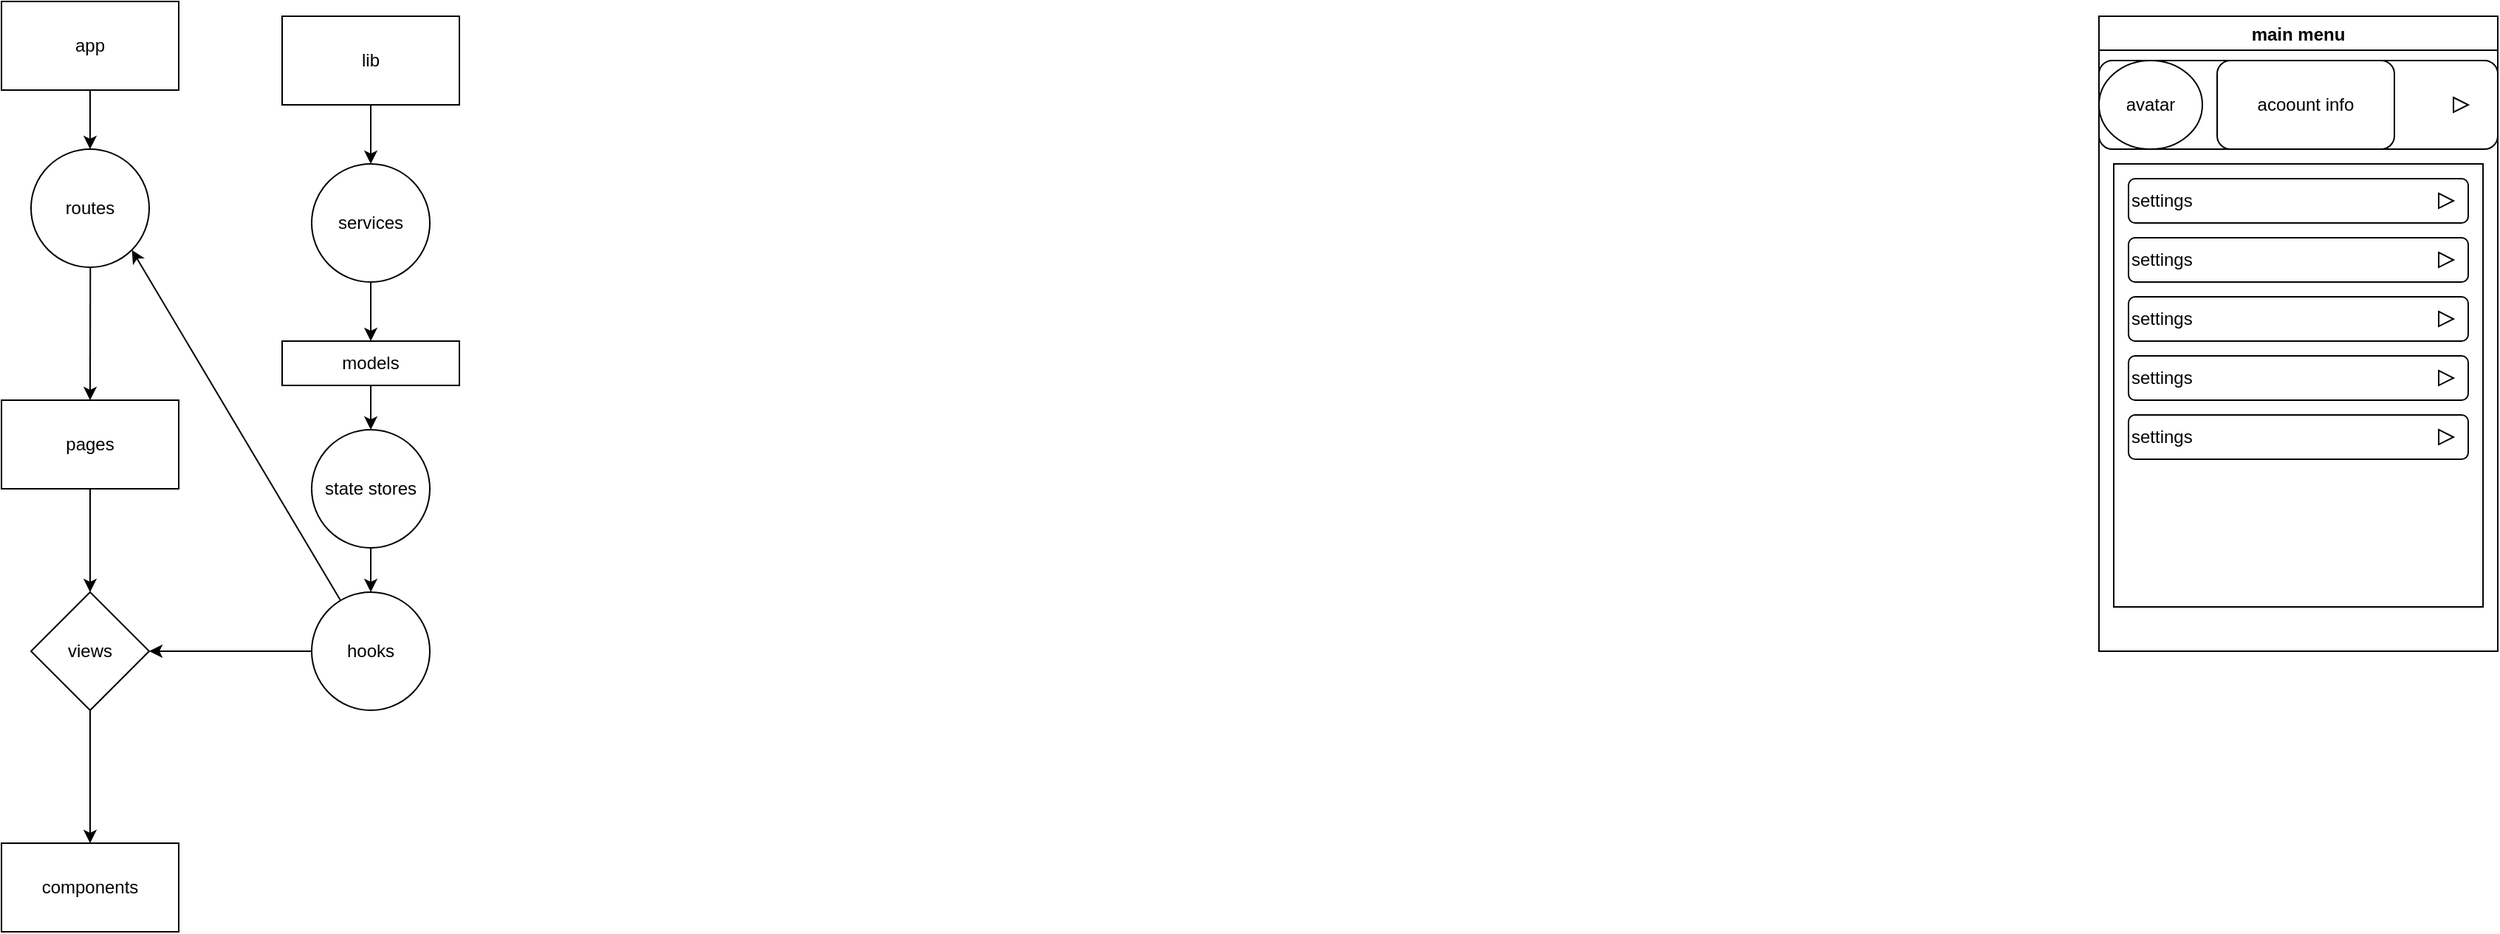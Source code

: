 <mxfile>
    <diagram id="nUYjNkuyurK-PycUt32I" name="Page-1">
        <mxGraphModel dx="388" dy="349" grid="1" gridSize="10" guides="1" tooltips="1" connect="1" arrows="1" fold="1" page="1" pageScale="1" pageWidth="850" pageHeight="1100" math="0" shadow="0">
            <root>
                <mxCell id="0"/>
                <mxCell id="1" parent="0"/>
                <mxCell id="3" style="edgeStyle=none;html=1;" parent="1" source="2" edge="1">
                    <mxGeometry relative="1" as="geometry">
                        <mxPoint x="180" y="160" as="targetPoint"/>
                    </mxGeometry>
                </mxCell>
                <mxCell id="2" value="app" style="rounded=0;whiteSpace=wrap;html=1;" parent="1" vertex="1">
                    <mxGeometry x="120" y="60" width="120" height="60" as="geometry"/>
                </mxCell>
                <mxCell id="6" value="" style="edgeStyle=none;html=1;" parent="1" source="4" target="5" edge="1">
                    <mxGeometry relative="1" as="geometry"/>
                </mxCell>
                <mxCell id="4" value="routes" style="ellipse;whiteSpace=wrap;html=1;aspect=fixed;" parent="1" vertex="1">
                    <mxGeometry x="140" y="160" width="80" height="80" as="geometry"/>
                </mxCell>
                <mxCell id="8" value="" style="edgeStyle=none;html=1;" parent="1" source="5" target="7" edge="1">
                    <mxGeometry relative="1" as="geometry"/>
                </mxCell>
                <mxCell id="5" value="pages" style="whiteSpace=wrap;html=1;" parent="1" vertex="1">
                    <mxGeometry x="120" y="330" width="120" height="60" as="geometry"/>
                </mxCell>
                <mxCell id="10" value="" style="edgeStyle=none;html=1;" parent="1" source="7" target="9" edge="1">
                    <mxGeometry relative="1" as="geometry"/>
                </mxCell>
                <mxCell id="7" value="views" style="rhombus;whiteSpace=wrap;html=1;" parent="1" vertex="1">
                    <mxGeometry x="140" y="460" width="80" height="80" as="geometry"/>
                </mxCell>
                <mxCell id="9" value="components" style="whiteSpace=wrap;html=1;" parent="1" vertex="1">
                    <mxGeometry x="120" y="630" width="120" height="60" as="geometry"/>
                </mxCell>
                <mxCell id="22" style="edgeStyle=none;html=1;entryX=1;entryY=0.5;entryDx=0;entryDy=0;" parent="1" source="11" target="7" edge="1">
                    <mxGeometry relative="1" as="geometry">
                        <mxPoint x="202.222" y="387.778" as="targetPoint"/>
                    </mxGeometry>
                </mxCell>
                <mxCell id="25" style="edgeStyle=none;html=1;entryX=1;entryY=1;entryDx=0;entryDy=0;" parent="1" source="11" target="4" edge="1">
                    <mxGeometry relative="1" as="geometry"/>
                </mxCell>
                <mxCell id="11" value="hooks" style="ellipse;whiteSpace=wrap;html=1;" parent="1" vertex="1">
                    <mxGeometry x="330" y="460" width="80" height="80" as="geometry"/>
                </mxCell>
                <mxCell id="24" value="" style="edgeStyle=none;html=1;" parent="1" source="13" target="23" edge="1">
                    <mxGeometry relative="1" as="geometry"/>
                </mxCell>
                <mxCell id="13" value="models" style="whiteSpace=wrap;html=1;" parent="1" vertex="1">
                    <mxGeometry x="310" y="290" width="120" height="30" as="geometry"/>
                </mxCell>
                <mxCell id="20" style="edgeStyle=none;html=1;entryX=0.5;entryY=0;entryDx=0;entryDy=0;" parent="1" source="15" target="17" edge="1">
                    <mxGeometry relative="1" as="geometry"/>
                </mxCell>
                <mxCell id="15" value="lib" style="whiteSpace=wrap;html=1;" parent="1" vertex="1">
                    <mxGeometry x="310" y="70" width="120" height="60" as="geometry"/>
                </mxCell>
                <mxCell id="19" style="edgeStyle=none;html=1;" parent="1" source="17" target="13" edge="1">
                    <mxGeometry relative="1" as="geometry"/>
                </mxCell>
                <mxCell id="17" value="services" style="ellipse;whiteSpace=wrap;html=1;" parent="1" vertex="1">
                    <mxGeometry x="330" y="170" width="80" height="80" as="geometry"/>
                </mxCell>
                <mxCell id="26" style="edgeStyle=none;html=1;entryX=0.5;entryY=0;entryDx=0;entryDy=0;" parent="1" source="23" target="11" edge="1">
                    <mxGeometry relative="1" as="geometry"/>
                </mxCell>
                <mxCell id="23" value="state stores" style="ellipse;whiteSpace=wrap;html=1;" parent="1" vertex="1">
                    <mxGeometry x="330" y="350" width="80" height="80" as="geometry"/>
                </mxCell>
                <mxCell id="47" value="main menu" style="swimlane;" parent="1" vertex="1">
                    <mxGeometry x="1540" y="70" width="270" height="430" as="geometry"/>
                </mxCell>
                <mxCell id="48" value="" style="rounded=1;whiteSpace=wrap;html=1;" parent="47" vertex="1">
                    <mxGeometry y="30" width="270" height="60" as="geometry"/>
                </mxCell>
                <mxCell id="49" value="acoount info" style="rounded=1;whiteSpace=wrap;html=1;" parent="47" vertex="1">
                    <mxGeometry x="80" y="30" width="120" height="60" as="geometry"/>
                </mxCell>
                <mxCell id="50" value="avatar" style="ellipse;whiteSpace=wrap;html=1;" parent="47" vertex="1">
                    <mxGeometry y="30" width="70" height="60" as="geometry"/>
                </mxCell>
                <mxCell id="51" value="" style="rounded=0;whiteSpace=wrap;html=1;" parent="47" vertex="1">
                    <mxGeometry x="10" y="100" width="250" height="300" as="geometry"/>
                </mxCell>
                <mxCell id="52" value="settings" style="rounded=1;whiteSpace=wrap;html=1;align=left;" parent="47" vertex="1">
                    <mxGeometry x="20" y="110" width="230" height="30" as="geometry"/>
                </mxCell>
                <mxCell id="53" value="" style="triangle;whiteSpace=wrap;html=1;" parent="47" vertex="1">
                    <mxGeometry x="230" y="120" width="10" height="10" as="geometry"/>
                </mxCell>
                <mxCell id="55" value="settings" style="rounded=1;whiteSpace=wrap;html=1;align=left;" parent="47" vertex="1">
                    <mxGeometry x="20" y="150" width="230" height="30" as="geometry"/>
                </mxCell>
                <mxCell id="56" value="" style="triangle;whiteSpace=wrap;html=1;" parent="47" vertex="1">
                    <mxGeometry x="230" y="160" width="10" height="10" as="geometry"/>
                </mxCell>
                <mxCell id="57" value="settings" style="rounded=1;whiteSpace=wrap;html=1;align=left;" parent="47" vertex="1">
                    <mxGeometry x="20" y="190" width="230" height="30" as="geometry"/>
                </mxCell>
                <mxCell id="58" value="" style="triangle;whiteSpace=wrap;html=1;" parent="47" vertex="1">
                    <mxGeometry x="230" y="200" width="10" height="10" as="geometry"/>
                </mxCell>
                <mxCell id="59" value="settings" style="rounded=1;whiteSpace=wrap;html=1;align=left;" parent="47" vertex="1">
                    <mxGeometry x="20" y="230" width="230" height="30" as="geometry"/>
                </mxCell>
                <mxCell id="60" value="" style="triangle;whiteSpace=wrap;html=1;" parent="47" vertex="1">
                    <mxGeometry x="230" y="240" width="10" height="10" as="geometry"/>
                </mxCell>
                <mxCell id="61" value="settings" style="rounded=1;whiteSpace=wrap;html=1;align=left;" parent="47" vertex="1">
                    <mxGeometry x="20" y="270" width="230" height="30" as="geometry"/>
                </mxCell>
                <mxCell id="62" value="" style="triangle;whiteSpace=wrap;html=1;" parent="47" vertex="1">
                    <mxGeometry x="230" y="280" width="10" height="10" as="geometry"/>
                </mxCell>
                <mxCell id="63" value="" style="triangle;whiteSpace=wrap;html=1;" parent="47" vertex="1">
                    <mxGeometry x="240" y="55" width="10" height="10" as="geometry"/>
                </mxCell>
            </root>
        </mxGraphModel>
    </diagram>
    <diagram id="U6MapswtRUuu3ScHu1Rq" name="state stores">
        <mxGraphModel dx="832" dy="480" grid="1" gridSize="10" guides="1" tooltips="1" connect="1" arrows="1" fold="1" page="1" pageScale="1" pageWidth="850" pageHeight="1100" math="0" shadow="0">
            <root>
                <mxCell id="0"/>
                <mxCell id="1" parent="0"/>
                <mxCell id="HqcznZ6IGom_95GGqZNp-1" value="state stores" style="swimlane;" vertex="1" parent="1">
                    <mxGeometry x="180" y="40" width="370" height="410" as="geometry"/>
                </mxCell>
                <mxCell id="HqcznZ6IGom_95GGqZNp-2" value="store&lt;br&gt;profile&lt;br&gt;session&lt;br&gt;loading" style="rounded=1;whiteSpace=wrap;html=1;" vertex="1" parent="HqcznZ6IGom_95GGqZNp-1">
                    <mxGeometry x="50" y="40" width="120" height="60" as="geometry"/>
                </mxCell>
            </root>
        </mxGraphModel>
    </diagram>
    <diagram id="dmkXrYC3ajWR2sjCeWEN" name="views">
        <mxGraphModel dx="601" dy="480" grid="1" gridSize="10" guides="1" tooltips="1" connect="1" arrows="1" fold="1" page="1" pageScale="1" pageWidth="850" pageHeight="1100" math="0" shadow="0">
            <root>
                <mxCell id="0"/>
                <mxCell id="1" parent="0"/>
                <mxCell id="K7NRuySlN7Pc6tKYPGdp-1" value="main view" style="swimlane;" parent="1" vertex="1">
                    <mxGeometry x="20" y="20" width="370" height="430" as="geometry"/>
                </mxCell>
                <mxCell id="K7NRuySlN7Pc6tKYPGdp-3" value="account" style="rounded=1;whiteSpace=wrap;html=1;" parent="K7NRuySlN7Pc6tKYPGdp-1" vertex="1">
                    <mxGeometry x="25" y="350" width="50" height="50" as="geometry"/>
                </mxCell>
                <mxCell id="K7NRuySlN7Pc6tKYPGdp-5" value="map" style="rounded=1;whiteSpace=wrap;html=1;" parent="K7NRuySlN7Pc6tKYPGdp-1" vertex="1">
                    <mxGeometry x="5" y="50" width="135" height="50" as="geometry"/>
                </mxCell>
                <mxCell id="K7NRuySlN7Pc6tKYPGdp-6" value="list" style="rounded=1;whiteSpace=wrap;html=1;" parent="K7NRuySlN7Pc6tKYPGdp-1" vertex="1">
                    <mxGeometry x="135" y="50" width="125" height="50" as="geometry"/>
                </mxCell>
                <mxCell id="K7NRuySlN7Pc6tKYPGdp-7" value="filter&lt;span style=&quot;color: rgba(0, 0, 0, 0); font-family: monospace; font-size: 0px; text-align: start;&quot;&gt;%3CmxGraphModel%3E%3Croot%3E%3CmxCell%20id%3D%220%22%2F%3E%3CmxCell%20id%3D%221%22%20parent%3D%220%22%2F%3E%3CmxCell%20id%3D%222%22%20value%3D%22map%22%20style%3D%22rounded%3D1%3BwhiteSpace%3Dwrap%3Bhtml%3D1%3B%22%20vertex%3D%221%22%20parent%3D%221%22%3E%3CmxGeometry%20x%3D%221080%22%20y%3D%22120%22%20width%3D%22135%22%20height%3D%2250%22%20as%3D%22geometry%22%2F%3E%3C%2FmxCell%3E%3C%2Froot%3E%3C%2FmxGraphModel%3E&lt;/span&gt;" style="rounded=1;whiteSpace=wrap;html=1;" parent="K7NRuySlN7Pc6tKYPGdp-1" vertex="1">
                    <mxGeometry x="260" y="50" width="110" height="50" as="geometry"/>
                </mxCell>
                <mxCell id="ivCHMKPxi0Y8w5rcxKgv-2" value="new order" style="swimlane;" parent="1" vertex="1">
                    <mxGeometry x="430" y="10" width="310" height="480" as="geometry"/>
                </mxCell>
                <mxCell id="ivCHMKPxi0Y8w5rcxKgv-3" value="required" style="html=1;shadow=0;dashed=0;shape=mxgraph.bootstrap.rrect;rSize=5;strokeColor=none;strokeWidth=1;fillColor=#0085FC;fontColor=#FFFFFF;whiteSpace=wrap;align=center;verticalAlign=middle;spacingLeft=0;fontStyle=1;fontSize=14;spacing=5;" parent="ivCHMKPxi0Y8w5rcxKgv-2" vertex="1">
                    <mxGeometry x="40" y="120" width="60" height="20" as="geometry"/>
                </mxCell>
            </root>
        </mxGraphModel>
    </diagram>
    <diagram id="4CclbecroxloKzrSMulM" name="new">
        <mxGraphModel dx="601" dy="480" grid="1" gridSize="10" guides="1" tooltips="1" connect="1" arrows="1" fold="1" page="1" pageScale="1" pageWidth="850" pageHeight="1100" math="0" shadow="0">
            <root>
                <mxCell id="0"/>
                <mxCell id="1" parent="0"/>
                <mxCell id="3T3Tz67nvzIa9mLZy731-1" value="Container" style="swimlane;" vertex="1" parent="1">
                    <mxGeometry x="160" y="10" width="320" height="440" as="geometry"/>
                </mxCell>
                <mxCell id="3T3Tz67nvzIa9mLZy731-3" value="" style="rounded=0;whiteSpace=wrap;html=1;" vertex="1" parent="3T3Tz67nvzIa9mLZy731-1">
                    <mxGeometry y="390" width="320" height="50" as="geometry"/>
                </mxCell>
                <mxCell id="3T3Tz67nvzIa9mLZy731-2" value="&amp;lt;-" style="html=1;shadow=0;dashed=0;shape=mxgraph.bootstrap.rrect;rSize=5;strokeColor=none;strokeWidth=1;fillColor=#0085FC;fontColor=#FFFFFF;whiteSpace=wrap;align=left;verticalAlign=middle;spacingLeft=0;fontStyle=1;fontSize=14;spacing=5;" vertex="1" parent="3T3Tz67nvzIa9mLZy731-1">
                    <mxGeometry x="30" y="400" width="20" height="20" as="geometry"/>
                </mxCell>
                <mxCell id="3T3Tz67nvzIa9mLZy731-4" value="&amp;lt;-" style="rounded=1;whiteSpace=wrap;html=1;" vertex="1" parent="3T3Tz67nvzIa9mLZy731-1">
                    <mxGeometry x="255" y="395" width="20" height="30" as="geometry"/>
                </mxCell>
                <mxCell id="3T3Tz67nvzIa9mLZy731-5" value="-&amp;gt;" style="rounded=1;whiteSpace=wrap;html=1;" vertex="1" parent="3T3Tz67nvzIa9mLZy731-1">
                    <mxGeometry x="290" y="395" width="20" height="30" as="geometry"/>
                </mxCell>
                <mxCell id="3T3Tz67nvzIa9mLZy731-6" value="title" style="text;html=1;strokeColor=none;fillColor=none;align=center;verticalAlign=middle;whiteSpace=wrap;rounded=0;fontSize=27;" vertex="1" parent="3T3Tz67nvzIa9mLZy731-1">
                    <mxGeometry x="160" y="395" width="60" height="30" as="geometry"/>
                </mxCell>
            </root>
        </mxGraphModel>
    </diagram>
    <diagram id="wIxbCE13JBidJRnXG7G9" name="host page">
        <mxGraphModel dx="1512" dy="480" grid="1" gridSize="10" guides="1" tooltips="1" connect="1" arrows="1" fold="1" page="1" pageScale="1" pageWidth="850" pageHeight="1100" math="0" shadow="0">
            <root>
                <mxCell id="0"/>
                <mxCell id="1" parent="0"/>
                <mxCell id="bFiJ9CVIFbkmWBhO8iNz-2" value="Vertical Container" style="swimlane;whiteSpace=wrap;html=1;" vertex="1" parent="1">
                    <mxGeometry x="210" y="10" width="350" height="470" as="geometry"/>
                </mxCell>
                <mxCell id="bFiJ9CVIFbkmWBhO8iNz-4" value="" style="rounded=1;whiteSpace=wrap;html=1;" vertex="1" parent="bFiJ9CVIFbkmWBhO8iNz-2">
                    <mxGeometry x="20" y="30" width="310" height="130" as="geometry"/>
                </mxCell>
                <mxCell id="bFiJ9CVIFbkmWBhO8iNz-5" value="" style="rounded=0;whiteSpace=wrap;html=1;" vertex="1" parent="bFiJ9CVIFbkmWBhO8iNz-2">
                    <mxGeometry x="20" y="170" width="310" height="290" as="geometry"/>
                </mxCell>
                <mxCell id="bFiJ9CVIFbkmWBhO8iNz-6" value="" style="rounded=0;whiteSpace=wrap;html=1;" vertex="1" parent="bFiJ9CVIFbkmWBhO8iNz-2">
                    <mxGeometry x="20" y="170" width="310" height="40" as="geometry"/>
                </mxCell>
                <mxCell id="bFiJ9CVIFbkmWBhO8iNz-8" value="bookings" style="rounded=1;whiteSpace=wrap;html=1;" vertex="1" parent="bFiJ9CVIFbkmWBhO8iNz-2">
                    <mxGeometry x="30" y="175" width="70" height="30" as="geometry"/>
                </mxCell>
                <mxCell id="bFiJ9CVIFbkmWBhO8iNz-9" value="reviews" style="rounded=1;whiteSpace=wrap;html=1;" vertex="1" parent="bFiJ9CVIFbkmWBhO8iNz-2">
                    <mxGeometry x="140" y="175" width="70" height="30" as="geometry"/>
                </mxCell>
                <mxCell id="bFiJ9CVIFbkmWBhO8iNz-10" value="settings" style="rounded=1;whiteSpace=wrap;html=1;" vertex="1" parent="bFiJ9CVIFbkmWBhO8iNz-2">
                    <mxGeometry x="245" y="175" width="60" height="30" as="geometry"/>
                </mxCell>
                <mxCell id="bFiJ9CVIFbkmWBhO8iNz-11" value="Vertical Container" style="swimlane;whiteSpace=wrap;html=1;" vertex="1" parent="1">
                    <mxGeometry x="-190" y="10" width="390" height="470" as="geometry"/>
                </mxCell>
                <mxCell id="bFiJ9CVIFbkmWBhO8iNz-12" value="&lt;font style=&quot;font-size: 24px;&quot;&gt;Start&lt;/font&gt;" style="rounded=1;whiteSpace=wrap;html=1;" vertex="1" parent="bFiJ9CVIFbkmWBhO8iNz-11">
                    <mxGeometry x="115" y="220" width="150" height="60" as="geometry"/>
                </mxCell>
                <mxCell id="bFiJ9CVIFbkmWBhO8iNz-13" value="&lt;font style=&quot;font-size: 16px;&quot;&gt;Welcome&lt;/font&gt;" style="text;html=1;align=center;verticalAlign=middle;resizable=0;points=[];autosize=1;strokeColor=none;fillColor=none;fontSize=24;" vertex="1" parent="bFiJ9CVIFbkmWBhO8iNz-11">
                    <mxGeometry x="145" y="50" width="90" height="40" as="geometry"/>
                </mxCell>
                <mxCell id="bFiJ9CVIFbkmWBhO8iNz-16" value="&lt;font style=&quot;font-size: 20px;&quot;&gt;Are You Ready for Hosting Your PLace&lt;/font&gt;" style="text;html=1;align=center;verticalAlign=middle;resizable=0;points=[];autosize=1;strokeColor=none;fillColor=none;fontSize=24;" vertex="1" parent="bFiJ9CVIFbkmWBhO8iNz-11">
                    <mxGeometry x="10" y="110" width="370" height="40" as="geometry"/>
                </mxCell>
            </root>
        </mxGraphModel>
    </diagram>
</mxfile>